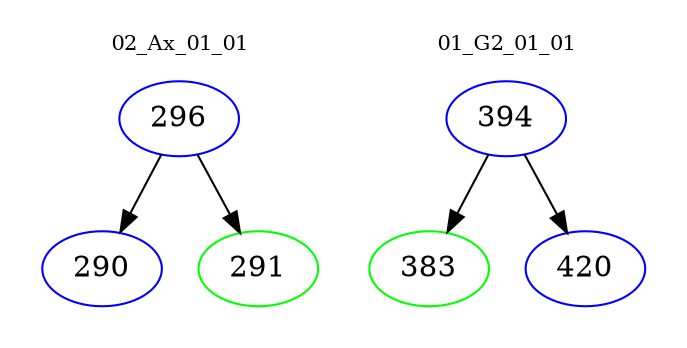 digraph{
subgraph cluster_0 {
color = white
label = "02_Ax_01_01";
fontsize=10;
T0_296 [label="296", color="blue"]
T0_296 -> T0_290 [color="black"]
T0_290 [label="290", color="blue"]
T0_296 -> T0_291 [color="black"]
T0_291 [label="291", color="green"]
}
subgraph cluster_1 {
color = white
label = "01_G2_01_01";
fontsize=10;
T1_394 [label="394", color="blue"]
T1_394 -> T1_383 [color="black"]
T1_383 [label="383", color="green"]
T1_394 -> T1_420 [color="black"]
T1_420 [label="420", color="blue"]
}
}
